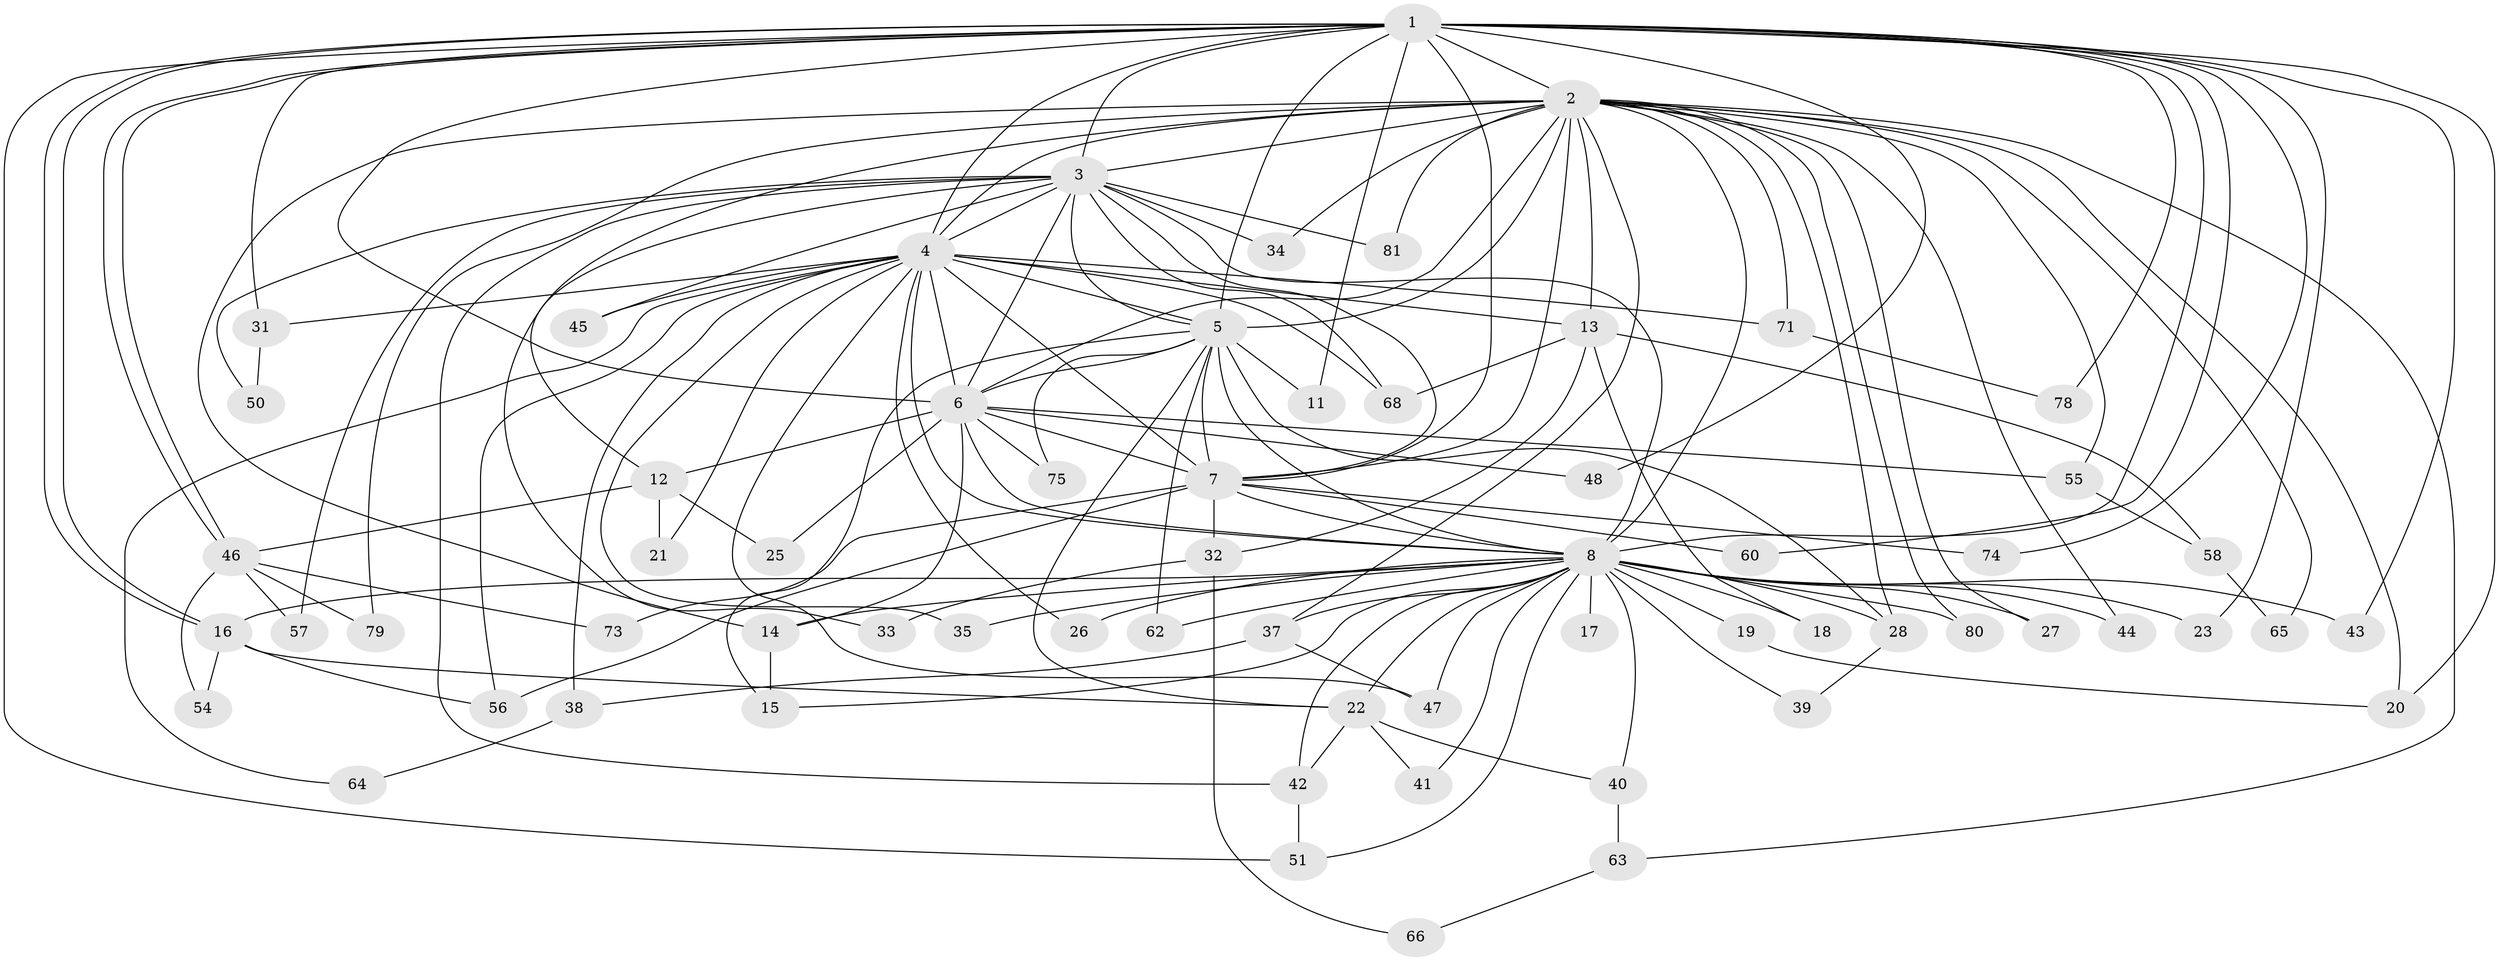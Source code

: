 // original degree distribution, {24: 0.012345679012345678, 13: 0.024691358024691357, 16: 0.012345679012345678, 22: 0.012345679012345678, 17: 0.012345679012345678, 14: 0.012345679012345678, 15: 0.012345679012345678, 29: 0.012345679012345678, 21: 0.012345679012345678, 2: 0.49382716049382713, 5: 0.024691358024691357, 6: 0.024691358024691357, 4: 0.08641975308641975, 3: 0.24691358024691357}
// Generated by graph-tools (version 1.1) at 2025/11/02/27/25 16:11:00]
// undirected, 64 vertices, 150 edges
graph export_dot {
graph [start="1"]
  node [color=gray90,style=filled];
  1 [super="+61"];
  2 [super="+10"];
  3 [super="+30"];
  4 [super="+52"];
  5 [super="+70"];
  6 [super="+53"];
  7 [super="+72"];
  8 [super="+9"];
  11;
  12;
  13 [super="+77"];
  14 [super="+36"];
  15;
  16 [super="+24"];
  17;
  18;
  19;
  20;
  21;
  22 [super="+29"];
  23;
  25;
  26;
  27;
  28 [super="+76"];
  31;
  32;
  33;
  34;
  35;
  37;
  38;
  39;
  40;
  41;
  42 [super="+49"];
  43;
  44;
  45;
  46 [super="+69"];
  47 [super="+59"];
  48;
  50;
  51 [super="+67"];
  54;
  55;
  56;
  57;
  58;
  60;
  62;
  63;
  64;
  65;
  66;
  68;
  71;
  73;
  74;
  75;
  78;
  79;
  80;
  81;
  1 -- 2 [weight=2];
  1 -- 3 [weight=2];
  1 -- 4;
  1 -- 5;
  1 -- 6;
  1 -- 7;
  1 -- 8 [weight=2];
  1 -- 11;
  1 -- 16;
  1 -- 16;
  1 -- 23;
  1 -- 31;
  1 -- 43;
  1 -- 46;
  1 -- 46;
  1 -- 48;
  1 -- 51;
  1 -- 60;
  1 -- 74;
  1 -- 78;
  1 -- 20;
  2 -- 3 [weight=2];
  2 -- 4 [weight=2];
  2 -- 5 [weight=2];
  2 -- 6 [weight=2];
  2 -- 7 [weight=2];
  2 -- 8 [weight=4];
  2 -- 13;
  2 -- 14;
  2 -- 55;
  2 -- 63;
  2 -- 65;
  2 -- 71;
  2 -- 12;
  2 -- 79;
  2 -- 80;
  2 -- 81;
  2 -- 20;
  2 -- 27;
  2 -- 28;
  2 -- 34;
  2 -- 37;
  2 -- 44;
  3 -- 4;
  3 -- 5;
  3 -- 6;
  3 -- 7;
  3 -- 8 [weight=2];
  3 -- 33;
  3 -- 34;
  3 -- 42;
  3 -- 50;
  3 -- 68;
  3 -- 81;
  3 -- 45;
  3 -- 57;
  4 -- 5 [weight=2];
  4 -- 6;
  4 -- 7;
  4 -- 8 [weight=2];
  4 -- 13;
  4 -- 21;
  4 -- 26;
  4 -- 31;
  4 -- 35;
  4 -- 38;
  4 -- 45;
  4 -- 56;
  4 -- 64;
  4 -- 68;
  4 -- 71;
  4 -- 47;
  5 -- 6;
  5 -- 7;
  5 -- 8 [weight=3];
  5 -- 11;
  5 -- 15;
  5 -- 22;
  5 -- 62;
  5 -- 75;
  5 -- 28;
  6 -- 7;
  6 -- 8 [weight=2];
  6 -- 12;
  6 -- 25;
  6 -- 48;
  6 -- 55;
  6 -- 75;
  6 -- 14;
  7 -- 8 [weight=2];
  7 -- 32;
  7 -- 60;
  7 -- 73;
  7 -- 56;
  7 -- 74;
  8 -- 15;
  8 -- 18;
  8 -- 19 [weight=2];
  8 -- 23;
  8 -- 39;
  8 -- 41;
  8 -- 14;
  8 -- 80;
  8 -- 17;
  8 -- 16;
  8 -- 22;
  8 -- 26;
  8 -- 27;
  8 -- 28;
  8 -- 35;
  8 -- 37;
  8 -- 40;
  8 -- 43;
  8 -- 44;
  8 -- 47;
  8 -- 51;
  8 -- 62;
  8 -- 42;
  12 -- 21;
  12 -- 25;
  12 -- 46;
  13 -- 18;
  13 -- 32;
  13 -- 58;
  13 -- 68;
  14 -- 15;
  16 -- 56;
  16 -- 54;
  16 -- 22;
  19 -- 20;
  22 -- 40;
  22 -- 41;
  22 -- 42;
  28 -- 39;
  31 -- 50;
  32 -- 33;
  32 -- 66;
  37 -- 38;
  37 -- 47;
  38 -- 64;
  40 -- 63;
  42 -- 51;
  46 -- 54;
  46 -- 57;
  46 -- 73;
  46 -- 79;
  55 -- 58;
  58 -- 65;
  63 -- 66;
  71 -- 78;
}
